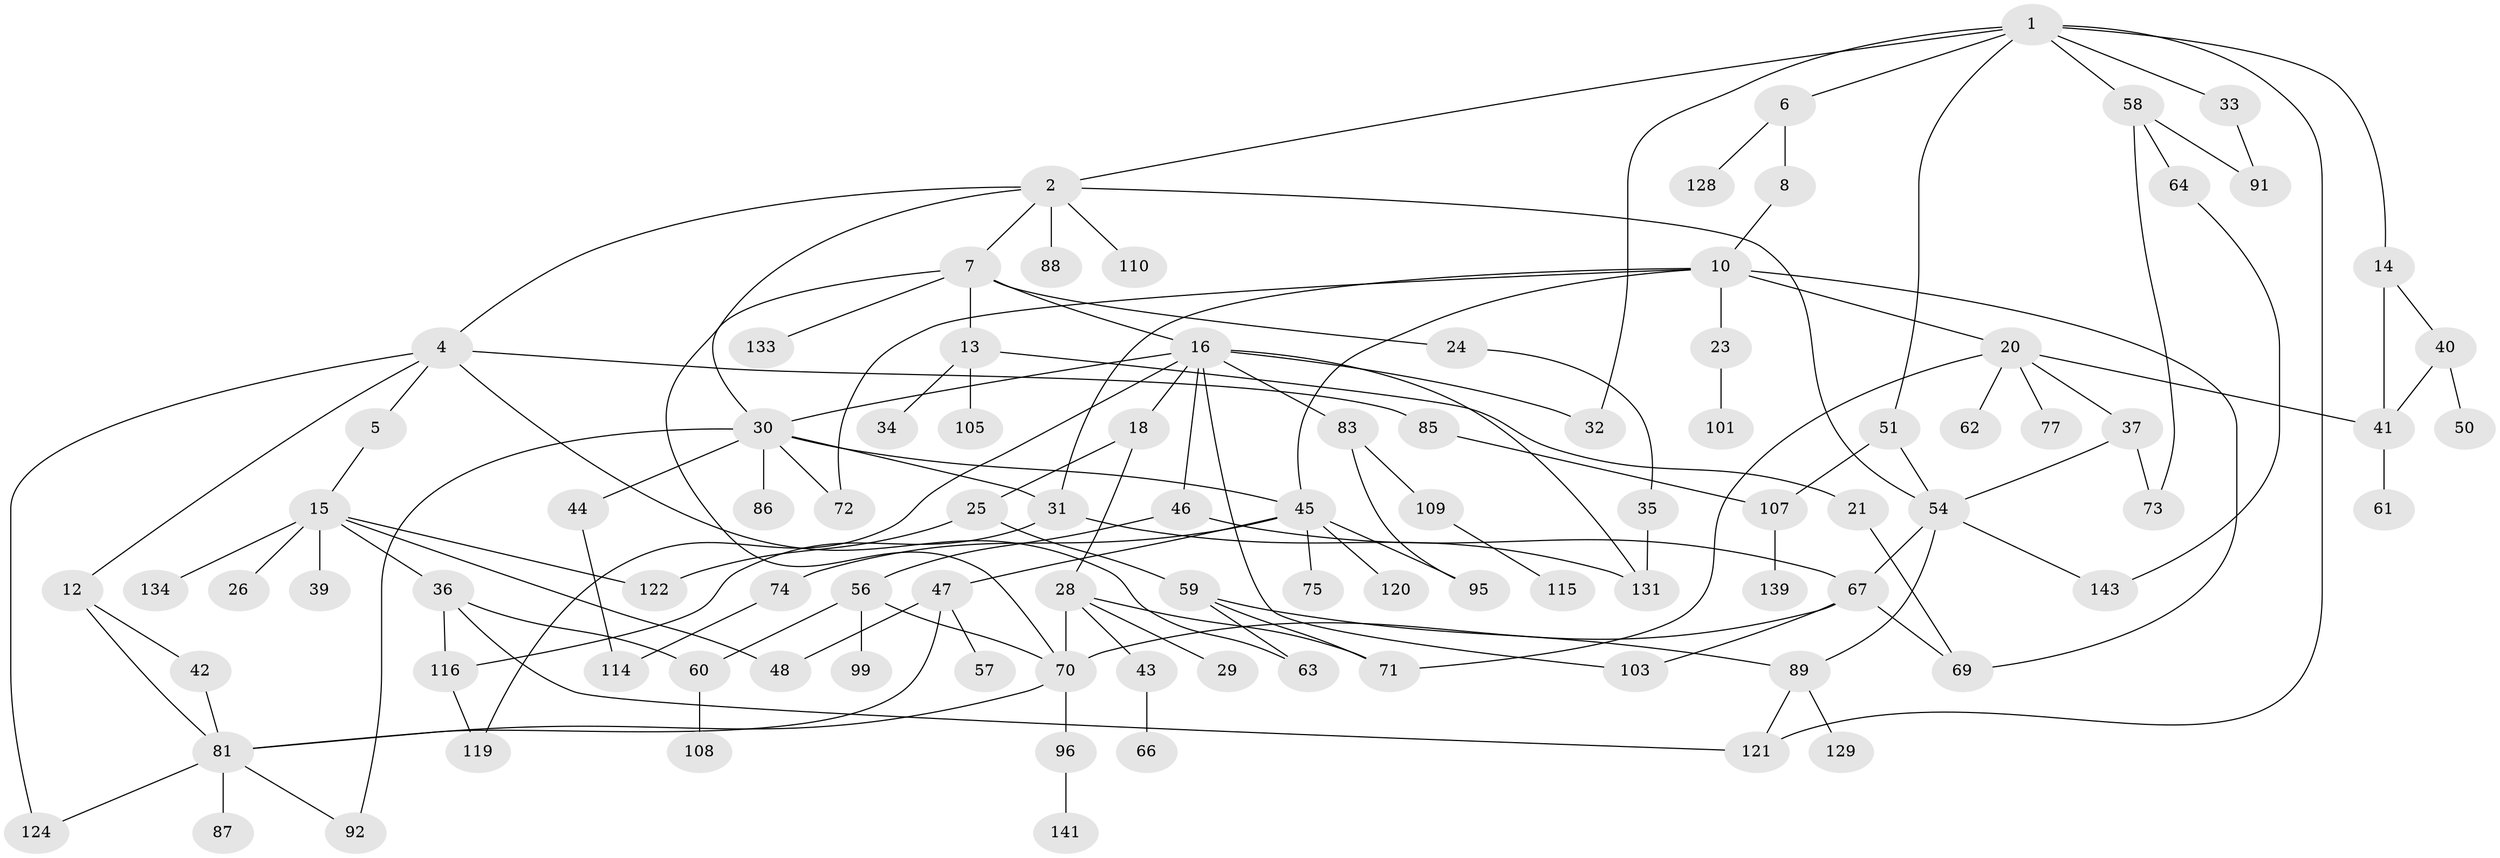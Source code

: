 // Generated by graph-tools (version 1.1) at 2025/23/03/03/25 07:23:34]
// undirected, 97 vertices, 136 edges
graph export_dot {
graph [start="1"]
  node [color=gray90,style=filled];
  1 [super="+3"];
  2 [super="+9"];
  4 [super="+11"];
  5;
  6;
  7 [super="+117"];
  8 [super="+90"];
  10 [super="+53"];
  12 [super="+142"];
  13 [super="+17"];
  14;
  15 [super="+22"];
  16 [super="+19"];
  18;
  20 [super="+27"];
  21;
  23 [super="+140"];
  24;
  25 [super="+125"];
  26;
  28 [super="+68"];
  29 [super="+112"];
  30 [super="+38"];
  31 [super="+106"];
  32 [super="+84"];
  33 [super="+65"];
  34;
  35 [super="+49"];
  36 [super="+76"];
  37;
  39 [super="+132"];
  40 [super="+79"];
  41 [super="+52"];
  42;
  43 [super="+78"];
  44;
  45 [super="+55"];
  46;
  47 [super="+80"];
  48;
  50;
  51;
  54 [super="+97"];
  56 [super="+111"];
  57;
  58;
  59;
  60;
  61;
  62 [super="+137"];
  63 [super="+82"];
  64;
  66 [super="+126"];
  67 [super="+93"];
  69 [super="+100"];
  70 [super="+123"];
  71 [super="+130"];
  72;
  73 [super="+118"];
  74;
  75 [super="+94"];
  77;
  81 [super="+102"];
  83;
  85 [super="+104"];
  86;
  87 [super="+98"];
  88;
  89 [super="+138"];
  91 [super="+113"];
  92;
  95;
  96 [super="+127"];
  99;
  101;
  103 [super="+135"];
  105;
  107 [super="+136"];
  108;
  109;
  110;
  114;
  115;
  116;
  119;
  120;
  121;
  122;
  124;
  128;
  129;
  131;
  133;
  134;
  139;
  141;
  143;
  1 -- 2;
  1 -- 32;
  1 -- 33;
  1 -- 51;
  1 -- 6;
  1 -- 121;
  1 -- 58;
  1 -- 14;
  2 -- 4;
  2 -- 7;
  2 -- 30;
  2 -- 88;
  2 -- 110;
  2 -- 54;
  4 -- 5;
  4 -- 63;
  4 -- 124;
  4 -- 85;
  4 -- 12;
  5 -- 15;
  6 -- 8;
  6 -- 128;
  7 -- 13;
  7 -- 16;
  7 -- 24;
  7 -- 133;
  7 -- 70;
  8 -- 10;
  10 -- 20;
  10 -- 23;
  10 -- 45;
  10 -- 72;
  10 -- 69;
  10 -- 31;
  12 -- 42;
  12 -- 81;
  13 -- 21;
  13 -- 34;
  13 -- 105;
  14 -- 40;
  14 -- 41;
  15 -- 36;
  15 -- 39;
  15 -- 48;
  15 -- 26;
  15 -- 122;
  15 -- 134;
  16 -- 18;
  16 -- 46;
  16 -- 83;
  16 -- 103;
  16 -- 32;
  16 -- 131;
  16 -- 30;
  16 -- 119;
  18 -- 25;
  18 -- 28;
  20 -- 77;
  20 -- 71;
  20 -- 41;
  20 -- 37;
  20 -- 62;
  21 -- 69;
  23 -- 101;
  24 -- 35;
  25 -- 59;
  25 -- 122;
  28 -- 29;
  28 -- 43;
  28 -- 71;
  28 -- 70;
  30 -- 31;
  30 -- 44;
  30 -- 72;
  30 -- 86;
  30 -- 92;
  30 -- 45;
  31 -- 131;
  31 -- 116;
  33 -- 91;
  35 -- 131;
  36 -- 116;
  36 -- 121;
  36 -- 60;
  37 -- 54;
  37 -- 73;
  40 -- 50;
  40 -- 41;
  41 -- 61;
  42 -- 81;
  43 -- 66;
  44 -- 114;
  45 -- 47;
  45 -- 120;
  45 -- 95;
  45 -- 74;
  45 -- 75;
  46 -- 56;
  46 -- 67;
  47 -- 48;
  47 -- 57;
  47 -- 81;
  51 -- 107;
  51 -- 54;
  54 -- 143;
  54 -- 89;
  54 -- 67;
  56 -- 60;
  56 -- 70;
  56 -- 99;
  58 -- 64;
  58 -- 91;
  58 -- 73;
  59 -- 63;
  59 -- 71;
  59 -- 89;
  60 -- 108;
  64 -- 143;
  67 -- 69;
  67 -- 70;
  67 -- 103;
  70 -- 96;
  70 -- 81;
  74 -- 114;
  81 -- 87;
  81 -- 92;
  81 -- 124;
  83 -- 95;
  83 -- 109;
  85 -- 107;
  89 -- 129;
  89 -- 121;
  96 -- 141;
  107 -- 139;
  109 -- 115;
  116 -- 119;
}
